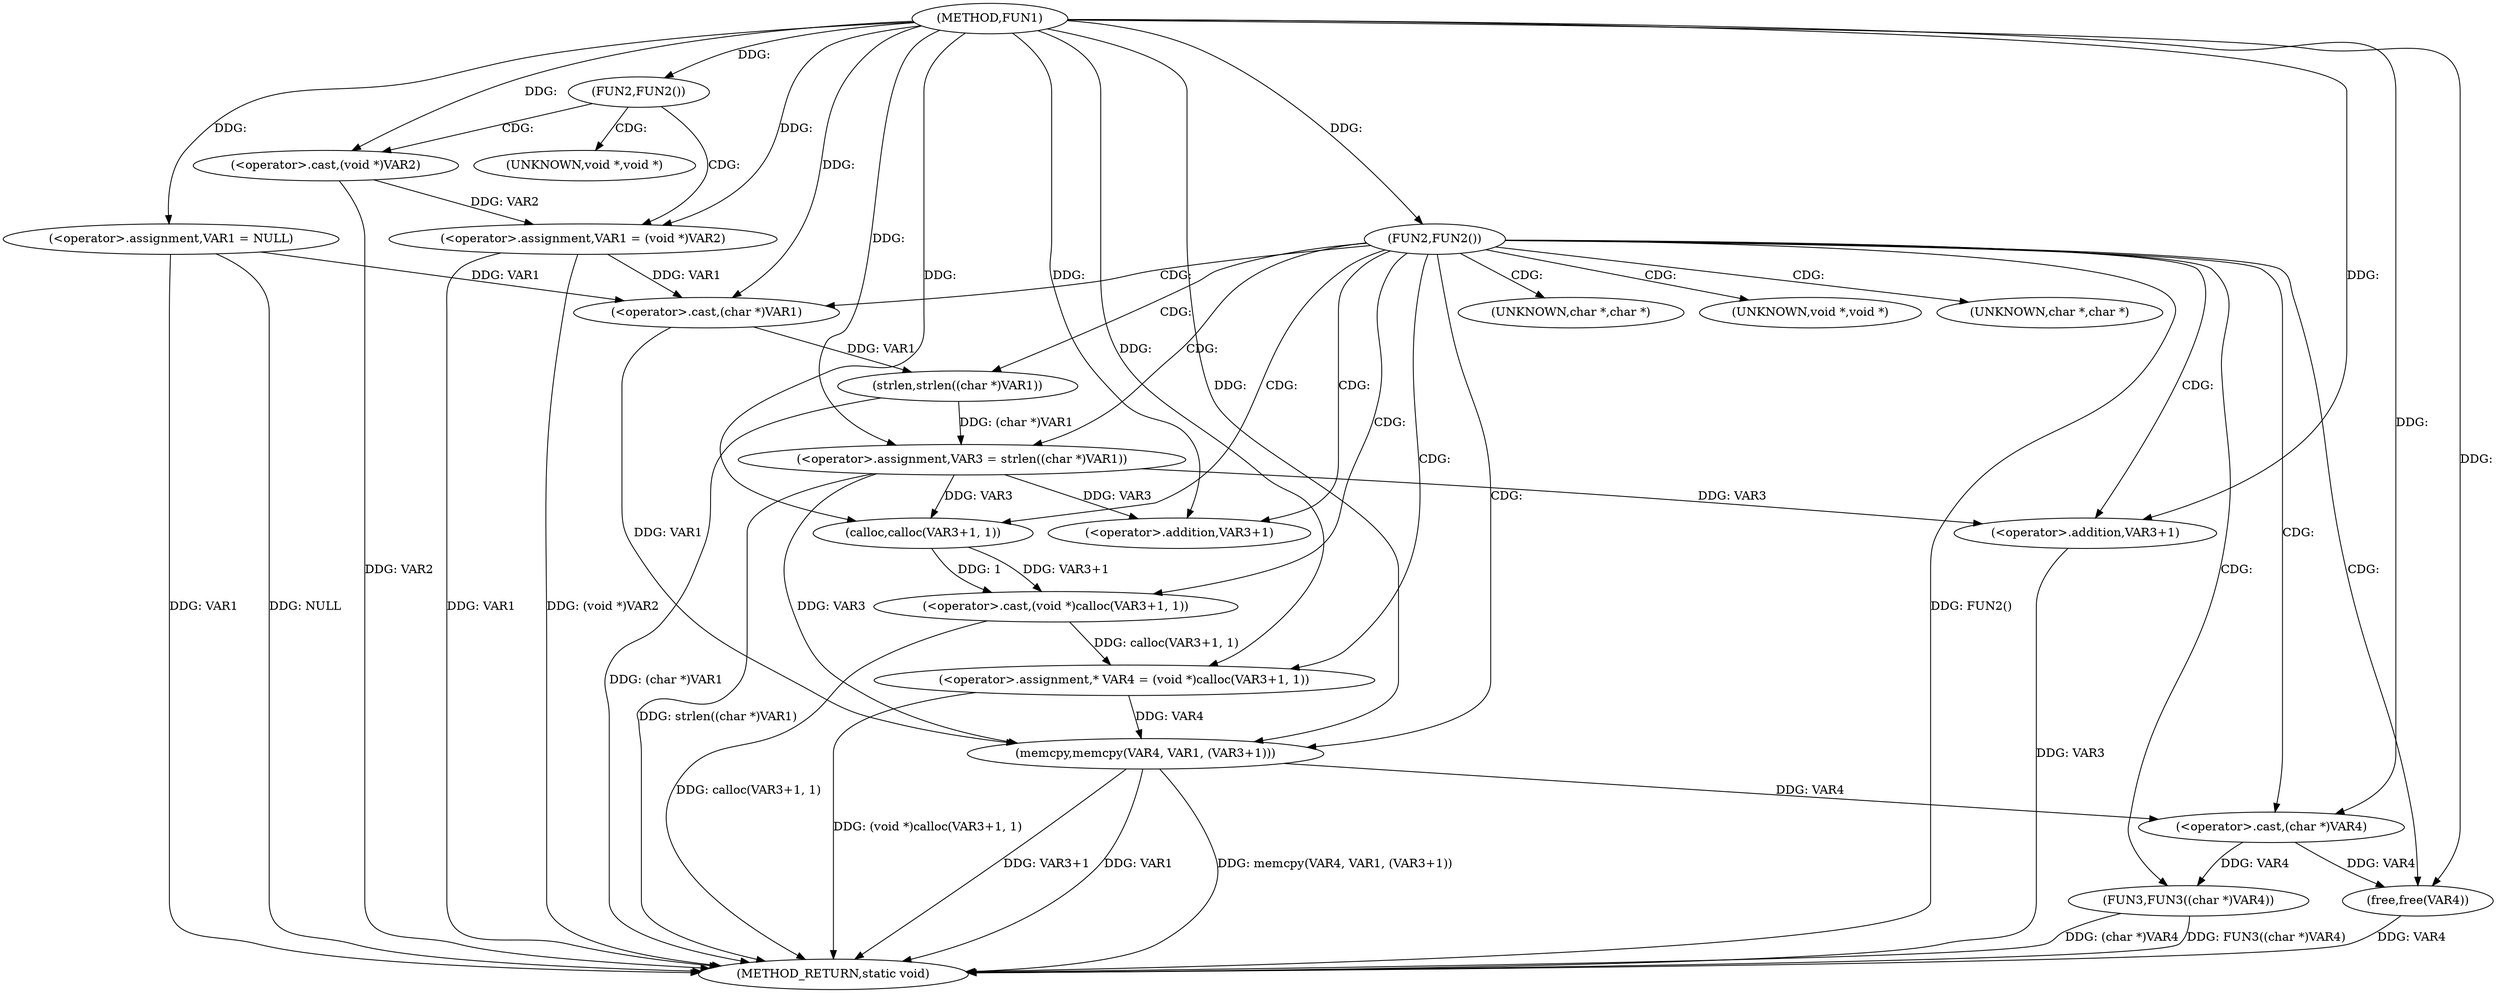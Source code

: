 digraph FUN1 {  
"1000100" [label = "(METHOD,FUN1)" ]
"1000147" [label = "(METHOD_RETURN,static void)" ]
"1000103" [label = "(<operator>.assignment,VAR1 = NULL)" ]
"1000107" [label = "(FUN2,FUN2())" ]
"1000109" [label = "(<operator>.assignment,VAR1 = (void *)VAR2)" ]
"1000111" [label = "(<operator>.cast,(void *)VAR2)" ]
"1000115" [label = "(FUN2,FUN2())" ]
"1000119" [label = "(<operator>.assignment,VAR3 = strlen((char *)VAR1))" ]
"1000121" [label = "(strlen,strlen((char *)VAR1))" ]
"1000122" [label = "(<operator>.cast,(char *)VAR1)" ]
"1000126" [label = "(<operator>.assignment,* VAR4 = (void *)calloc(VAR3+1, 1))" ]
"1000128" [label = "(<operator>.cast,(void *)calloc(VAR3+1, 1))" ]
"1000130" [label = "(calloc,calloc(VAR3+1, 1))" ]
"1000131" [label = "(<operator>.addition,VAR3+1)" ]
"1000135" [label = "(memcpy,memcpy(VAR4, VAR1, (VAR3+1)))" ]
"1000138" [label = "(<operator>.addition,VAR3+1)" ]
"1000141" [label = "(FUN3,FUN3((char *)VAR4))" ]
"1000142" [label = "(<operator>.cast,(char *)VAR4)" ]
"1000145" [label = "(free,free(VAR4))" ]
"1000112" [label = "(UNKNOWN,void *,void *)" ]
"1000123" [label = "(UNKNOWN,char *,char *)" ]
"1000129" [label = "(UNKNOWN,void *,void *)" ]
"1000143" [label = "(UNKNOWN,char *,char *)" ]
  "1000141" -> "1000147"  [ label = "DDG: (char *)VAR4"] 
  "1000103" -> "1000147"  [ label = "DDG: VAR1"] 
  "1000103" -> "1000147"  [ label = "DDG: NULL"] 
  "1000145" -> "1000147"  [ label = "DDG: VAR4"] 
  "1000109" -> "1000147"  [ label = "DDG: (void *)VAR2"] 
  "1000128" -> "1000147"  [ label = "DDG: calloc(VAR3+1, 1)"] 
  "1000141" -> "1000147"  [ label = "DDG: FUN3((char *)VAR4)"] 
  "1000138" -> "1000147"  [ label = "DDG: VAR3"] 
  "1000115" -> "1000147"  [ label = "DDG: FUN2()"] 
  "1000119" -> "1000147"  [ label = "DDG: strlen((char *)VAR1)"] 
  "1000135" -> "1000147"  [ label = "DDG: memcpy(VAR4, VAR1, (VAR3+1))"] 
  "1000111" -> "1000147"  [ label = "DDG: VAR2"] 
  "1000109" -> "1000147"  [ label = "DDG: VAR1"] 
  "1000121" -> "1000147"  [ label = "DDG: (char *)VAR1"] 
  "1000126" -> "1000147"  [ label = "DDG: (void *)calloc(VAR3+1, 1)"] 
  "1000135" -> "1000147"  [ label = "DDG: VAR3+1"] 
  "1000135" -> "1000147"  [ label = "DDG: VAR1"] 
  "1000100" -> "1000103"  [ label = "DDG: "] 
  "1000100" -> "1000107"  [ label = "DDG: "] 
  "1000111" -> "1000109"  [ label = "DDG: VAR2"] 
  "1000100" -> "1000109"  [ label = "DDG: "] 
  "1000100" -> "1000111"  [ label = "DDG: "] 
  "1000100" -> "1000115"  [ label = "DDG: "] 
  "1000121" -> "1000119"  [ label = "DDG: (char *)VAR1"] 
  "1000100" -> "1000119"  [ label = "DDG: "] 
  "1000122" -> "1000121"  [ label = "DDG: VAR1"] 
  "1000103" -> "1000122"  [ label = "DDG: VAR1"] 
  "1000109" -> "1000122"  [ label = "DDG: VAR1"] 
  "1000100" -> "1000122"  [ label = "DDG: "] 
  "1000128" -> "1000126"  [ label = "DDG: calloc(VAR3+1, 1)"] 
  "1000100" -> "1000126"  [ label = "DDG: "] 
  "1000130" -> "1000128"  [ label = "DDG: VAR3+1"] 
  "1000130" -> "1000128"  [ label = "DDG: 1"] 
  "1000119" -> "1000130"  [ label = "DDG: VAR3"] 
  "1000100" -> "1000130"  [ label = "DDG: "] 
  "1000119" -> "1000131"  [ label = "DDG: VAR3"] 
  "1000100" -> "1000131"  [ label = "DDG: "] 
  "1000126" -> "1000135"  [ label = "DDG: VAR4"] 
  "1000100" -> "1000135"  [ label = "DDG: "] 
  "1000122" -> "1000135"  [ label = "DDG: VAR1"] 
  "1000119" -> "1000135"  [ label = "DDG: VAR3"] 
  "1000100" -> "1000138"  [ label = "DDG: "] 
  "1000119" -> "1000138"  [ label = "DDG: VAR3"] 
  "1000142" -> "1000141"  [ label = "DDG: VAR4"] 
  "1000135" -> "1000142"  [ label = "DDG: VAR4"] 
  "1000100" -> "1000142"  [ label = "DDG: "] 
  "1000142" -> "1000145"  [ label = "DDG: VAR4"] 
  "1000100" -> "1000145"  [ label = "DDG: "] 
  "1000107" -> "1000112"  [ label = "CDG: "] 
  "1000107" -> "1000111"  [ label = "CDG: "] 
  "1000107" -> "1000109"  [ label = "CDG: "] 
  "1000115" -> "1000121"  [ label = "CDG: "] 
  "1000115" -> "1000131"  [ label = "CDG: "] 
  "1000115" -> "1000143"  [ label = "CDG: "] 
  "1000115" -> "1000126"  [ label = "CDG: "] 
  "1000115" -> "1000142"  [ label = "CDG: "] 
  "1000115" -> "1000128"  [ label = "CDG: "] 
  "1000115" -> "1000141"  [ label = "CDG: "] 
  "1000115" -> "1000129"  [ label = "CDG: "] 
  "1000115" -> "1000123"  [ label = "CDG: "] 
  "1000115" -> "1000145"  [ label = "CDG: "] 
  "1000115" -> "1000119"  [ label = "CDG: "] 
  "1000115" -> "1000130"  [ label = "CDG: "] 
  "1000115" -> "1000135"  [ label = "CDG: "] 
  "1000115" -> "1000138"  [ label = "CDG: "] 
  "1000115" -> "1000122"  [ label = "CDG: "] 
}
